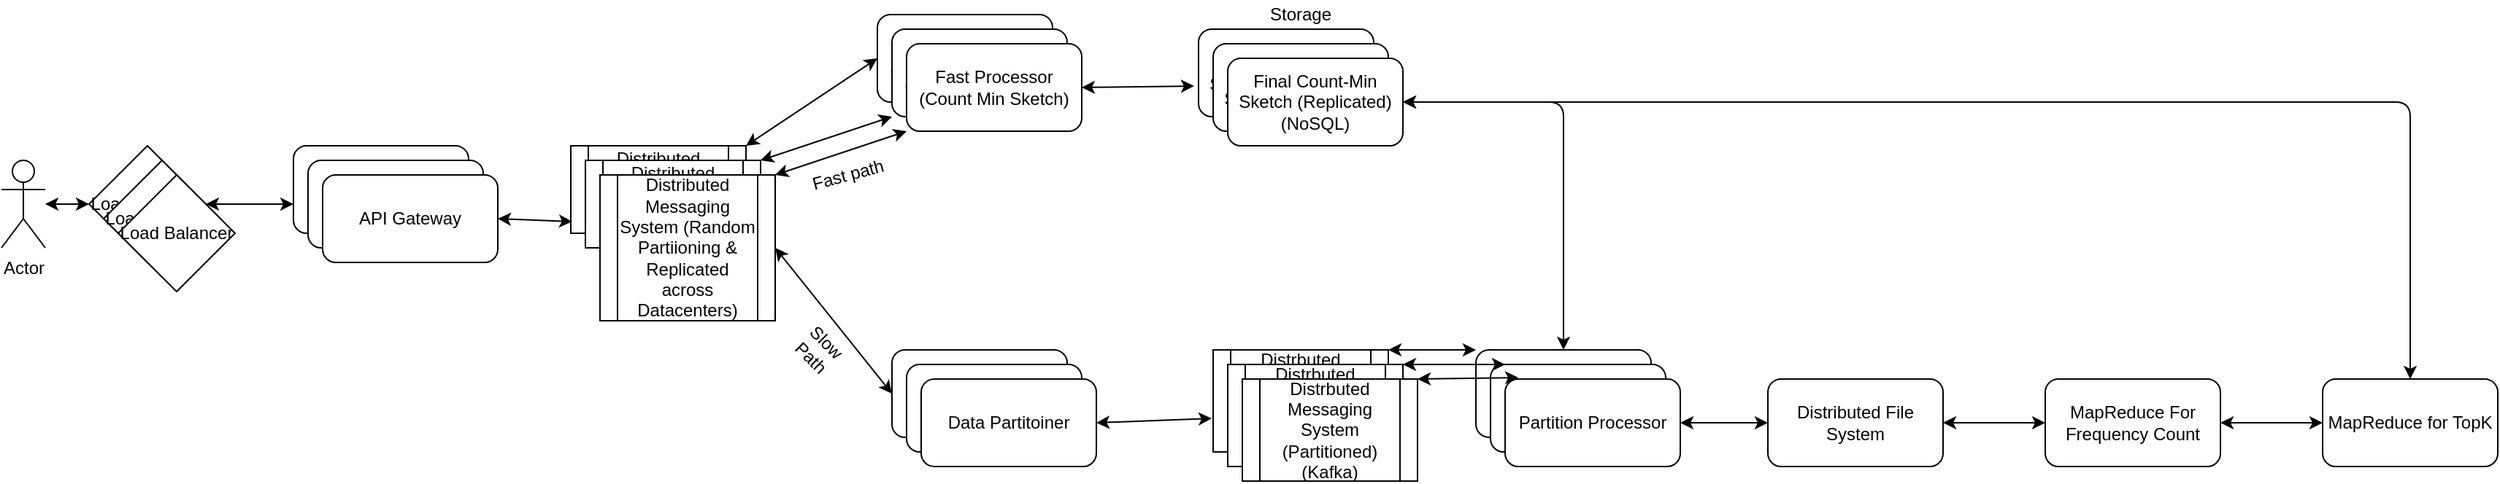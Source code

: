 <mxfile version="14.8.6" type="github">
  <diagram id="7OdNgciWFvIf8wbZHrx4" name="Page-1">
    <mxGraphModel dx="868" dy="582" grid="1" gridSize="10" guides="1" tooltips="1" connect="1" arrows="1" fold="1" page="1" pageScale="1" pageWidth="100" pageHeight="100" math="0" shadow="0">
      <root>
        <mxCell id="0" />
        <mxCell id="1" parent="0" />
        <mxCell id="KaiG4uYOiYHfvJmb1827-1" value="Actor" style="shape=umlActor;verticalLabelPosition=bottom;verticalAlign=top;html=1;outlineConnect=0;" vertex="1" parent="1">
          <mxGeometry y="60" width="30" height="60" as="geometry" />
        </mxCell>
        <mxCell id="KaiG4uYOiYHfvJmb1827-2" value="Load Balancer" style="rhombus;whiteSpace=wrap;html=1;" vertex="1" parent="1">
          <mxGeometry x="60" y="50" width="80" height="80" as="geometry" />
        </mxCell>
        <mxCell id="KaiG4uYOiYHfvJmb1827-3" value="Load Balancer" style="rhombus;whiteSpace=wrap;html=1;" vertex="1" parent="1">
          <mxGeometry x="70" y="60" width="80" height="80" as="geometry" />
        </mxCell>
        <mxCell id="KaiG4uYOiYHfvJmb1827-4" value="Load Balancer" style="rhombus;whiteSpace=wrap;html=1;" vertex="1" parent="1">
          <mxGeometry x="80" y="70" width="80" height="80" as="geometry" />
        </mxCell>
        <mxCell id="KaiG4uYOiYHfvJmb1827-5" value="API Gateway" style="rounded=1;whiteSpace=wrap;html=1;" vertex="1" parent="1">
          <mxGeometry x="200" y="50" width="120" height="60" as="geometry" />
        </mxCell>
        <mxCell id="KaiG4uYOiYHfvJmb1827-6" value="Distributed Messaging System (Random Partiioning)" style="shape=process;whiteSpace=wrap;html=1;backgroundOutline=1;" vertex="1" parent="1">
          <mxGeometry x="390" y="50" width="120" height="60" as="geometry" />
        </mxCell>
        <mxCell id="KaiG4uYOiYHfvJmb1827-7" value="Distributed Messaging System (Random Partiioning)" style="shape=process;whiteSpace=wrap;html=1;backgroundOutline=1;" vertex="1" parent="1">
          <mxGeometry x="400" y="60" width="120" height="60" as="geometry" />
        </mxCell>
        <mxCell id="KaiG4uYOiYHfvJmb1827-8" value="Distributed Messaging System (Random Partiioning &amp;amp; Replicated across Datacenters)" style="shape=process;whiteSpace=wrap;html=1;backgroundOutline=1;" vertex="1" parent="1">
          <mxGeometry x="410" y="70" width="120" height="100" as="geometry" />
        </mxCell>
        <mxCell id="KaiG4uYOiYHfvJmb1827-9" value="API Gateway" style="rounded=1;whiteSpace=wrap;html=1;" vertex="1" parent="1">
          <mxGeometry x="210" y="60" width="120" height="60" as="geometry" />
        </mxCell>
        <mxCell id="KaiG4uYOiYHfvJmb1827-10" value="API Gateway" style="rounded=1;whiteSpace=wrap;html=1;" vertex="1" parent="1">
          <mxGeometry x="220" y="70" width="120" height="60" as="geometry" />
        </mxCell>
        <mxCell id="KaiG4uYOiYHfvJmb1827-11" value="Fast Processor (Count Min Sketch)" style="rounded=1;whiteSpace=wrap;html=1;" vertex="1" parent="1">
          <mxGeometry x="600" y="-40" width="120" height="60" as="geometry" />
        </mxCell>
        <mxCell id="KaiG4uYOiYHfvJmb1827-12" value="Fast Processor (Count Min Sketch)" style="rounded=1;whiteSpace=wrap;html=1;" vertex="1" parent="1">
          <mxGeometry x="610" y="-30" width="120" height="60" as="geometry" />
        </mxCell>
        <mxCell id="KaiG4uYOiYHfvJmb1827-13" value="Fast Processor (Count Min Sketch)" style="rounded=1;whiteSpace=wrap;html=1;" vertex="1" parent="1">
          <mxGeometry x="620" y="-20" width="120" height="60" as="geometry" />
        </mxCell>
        <mxCell id="KaiG4uYOiYHfvJmb1827-14" value="Final Count-Min Sketch (Replicated)" style="rounded=1;whiteSpace=wrap;html=1;" vertex="1" parent="1">
          <mxGeometry x="820" y="-30" width="120" height="60" as="geometry" />
        </mxCell>
        <mxCell id="KaiG4uYOiYHfvJmb1827-15" value="Data Partitoiner" style="rounded=1;whiteSpace=wrap;html=1;" vertex="1" parent="1">
          <mxGeometry x="610" y="190" width="120" height="60" as="geometry" />
        </mxCell>
        <mxCell id="KaiG4uYOiYHfvJmb1827-16" value="Data Partitoiner" style="rounded=1;whiteSpace=wrap;html=1;" vertex="1" parent="1">
          <mxGeometry x="620" y="200" width="120" height="60" as="geometry" />
        </mxCell>
        <mxCell id="KaiG4uYOiYHfvJmb1827-17" value="Data Partitoiner" style="rounded=1;whiteSpace=wrap;html=1;" vertex="1" parent="1">
          <mxGeometry x="630" y="210" width="120" height="60" as="geometry" />
        </mxCell>
        <mxCell id="KaiG4uYOiYHfvJmb1827-18" value="Distrbuted Messaging System (Partitioned) (Kafka)" style="shape=process;whiteSpace=wrap;html=1;backgroundOutline=1;" vertex="1" parent="1">
          <mxGeometry x="830" y="190" width="120" height="70" as="geometry" />
        </mxCell>
        <mxCell id="KaiG4uYOiYHfvJmb1827-19" value="Distrbuted Messaging System (Partitioned) (Kafka)" style="shape=process;whiteSpace=wrap;html=1;backgroundOutline=1;" vertex="1" parent="1">
          <mxGeometry x="840" y="200" width="120" height="70" as="geometry" />
        </mxCell>
        <mxCell id="KaiG4uYOiYHfvJmb1827-20" value="Distrbuted Messaging System (Partitioned) (Kafka)" style="shape=process;whiteSpace=wrap;html=1;backgroundOutline=1;" vertex="1" parent="1">
          <mxGeometry x="850" y="210" width="120" height="70" as="geometry" />
        </mxCell>
        <mxCell id="KaiG4uYOiYHfvJmb1827-21" value="Partition Processor" style="rounded=1;whiteSpace=wrap;html=1;" vertex="1" parent="1">
          <mxGeometry x="1010" y="190" width="120" height="60" as="geometry" />
        </mxCell>
        <mxCell id="KaiG4uYOiYHfvJmb1827-22" value="Partition Processor" style="rounded=1;whiteSpace=wrap;html=1;" vertex="1" parent="1">
          <mxGeometry x="1020" y="200" width="120" height="60" as="geometry" />
        </mxCell>
        <mxCell id="KaiG4uYOiYHfvJmb1827-23" value="Partition Processor" style="rounded=1;whiteSpace=wrap;html=1;" vertex="1" parent="1">
          <mxGeometry x="1030" y="210" width="120" height="60" as="geometry" />
        </mxCell>
        <mxCell id="KaiG4uYOiYHfvJmb1827-24" value="Distributed File System" style="rounded=1;whiteSpace=wrap;html=1;" vertex="1" parent="1">
          <mxGeometry x="1210" y="210" width="120" height="60" as="geometry" />
        </mxCell>
        <mxCell id="KaiG4uYOiYHfvJmb1827-25" value="MapReduce For Frequency Count" style="rounded=1;whiteSpace=wrap;html=1;" vertex="1" parent="1">
          <mxGeometry x="1400" y="210" width="120" height="60" as="geometry" />
        </mxCell>
        <mxCell id="KaiG4uYOiYHfvJmb1827-26" value="MapReduce for TopK" style="rounded=1;whiteSpace=wrap;html=1;" vertex="1" parent="1">
          <mxGeometry x="1590" y="210" width="120" height="60" as="geometry" />
        </mxCell>
        <mxCell id="KaiG4uYOiYHfvJmb1827-27" value="" style="endArrow=classic;startArrow=classic;html=1;" edge="1" parent="1" source="KaiG4uYOiYHfvJmb1827-1">
          <mxGeometry width="50" height="50" relative="1" as="geometry">
            <mxPoint x="180" y="140" as="sourcePoint" />
            <mxPoint x="60" y="90" as="targetPoint" />
          </mxGeometry>
        </mxCell>
        <mxCell id="KaiG4uYOiYHfvJmb1827-28" value="" style="endArrow=classic;startArrow=classic;html=1;exitX=1;exitY=0;exitDx=0;exitDy=0;" edge="1" parent="1" source="KaiG4uYOiYHfvJmb1827-4">
          <mxGeometry width="50" height="50" relative="1" as="geometry">
            <mxPoint x="180" y="140" as="sourcePoint" />
            <mxPoint x="200" y="90" as="targetPoint" />
          </mxGeometry>
        </mxCell>
        <mxCell id="KaiG4uYOiYHfvJmb1827-29" value="" style="endArrow=classic;startArrow=classic;html=1;exitX=1;exitY=0.5;exitDx=0;exitDy=0;entryX=0.008;entryY=0.867;entryDx=0;entryDy=0;entryPerimeter=0;" edge="1" parent="1" source="KaiG4uYOiYHfvJmb1827-10" target="KaiG4uYOiYHfvJmb1827-6">
          <mxGeometry width="50" height="50" relative="1" as="geometry">
            <mxPoint x="410" y="120" as="sourcePoint" />
            <mxPoint x="460" y="70" as="targetPoint" />
          </mxGeometry>
        </mxCell>
        <mxCell id="KaiG4uYOiYHfvJmb1827-30" value="" style="endArrow=classic;startArrow=classic;html=1;exitX=1;exitY=0;exitDx=0;exitDy=0;entryX=0;entryY=0.5;entryDx=0;entryDy=0;" edge="1" parent="1" source="KaiG4uYOiYHfvJmb1827-6" target="KaiG4uYOiYHfvJmb1827-11">
          <mxGeometry width="50" height="50" relative="1" as="geometry">
            <mxPoint x="630" y="110" as="sourcePoint" />
            <mxPoint x="680" y="60" as="targetPoint" />
          </mxGeometry>
        </mxCell>
        <mxCell id="KaiG4uYOiYHfvJmb1827-31" value="" style="endArrow=classic;startArrow=classic;html=1;exitX=1;exitY=0;exitDx=0;exitDy=0;entryX=0;entryY=1;entryDx=0;entryDy=0;" edge="1" parent="1" source="KaiG4uYOiYHfvJmb1827-7" target="KaiG4uYOiYHfvJmb1827-12">
          <mxGeometry width="50" height="50" relative="1" as="geometry">
            <mxPoint x="630" y="110" as="sourcePoint" />
            <mxPoint x="680" y="60" as="targetPoint" />
          </mxGeometry>
        </mxCell>
        <mxCell id="KaiG4uYOiYHfvJmb1827-32" value="" style="endArrow=classic;startArrow=classic;html=1;exitX=1;exitY=0;exitDx=0;exitDy=0;entryX=0;entryY=1;entryDx=0;entryDy=0;" edge="1" parent="1" source="KaiG4uYOiYHfvJmb1827-8" target="KaiG4uYOiYHfvJmb1827-13">
          <mxGeometry width="50" height="50" relative="1" as="geometry">
            <mxPoint x="630" y="110" as="sourcePoint" />
            <mxPoint x="680" y="60" as="targetPoint" />
          </mxGeometry>
        </mxCell>
        <mxCell id="KaiG4uYOiYHfvJmb1827-33" value="" style="endArrow=classic;startArrow=classic;html=1;exitX=1;exitY=0.5;exitDx=0;exitDy=0;entryX=0;entryY=0.5;entryDx=0;entryDy=0;" edge="1" parent="1" source="KaiG4uYOiYHfvJmb1827-8" target="KaiG4uYOiYHfvJmb1827-15">
          <mxGeometry width="50" height="50" relative="1" as="geometry">
            <mxPoint x="630" y="90" as="sourcePoint" />
            <mxPoint x="680" y="40" as="targetPoint" />
          </mxGeometry>
        </mxCell>
        <mxCell id="KaiG4uYOiYHfvJmb1827-34" value="" style="endArrow=classic;startArrow=classic;html=1;exitX=1;exitY=0.5;exitDx=0;exitDy=0;entryX=-0.025;entryY=0.65;entryDx=0;entryDy=0;entryPerimeter=0;" edge="1" parent="1" source="KaiG4uYOiYHfvJmb1827-13" target="KaiG4uYOiYHfvJmb1827-14">
          <mxGeometry width="50" height="50" relative="1" as="geometry">
            <mxPoint x="830" y="100" as="sourcePoint" />
            <mxPoint x="880" y="50" as="targetPoint" />
          </mxGeometry>
        </mxCell>
        <mxCell id="KaiG4uYOiYHfvJmb1827-35" value="" style="endArrow=classic;startArrow=classic;html=1;exitX=1;exitY=0.5;exitDx=0;exitDy=0;" edge="1" parent="1" source="KaiG4uYOiYHfvJmb1827-17">
          <mxGeometry width="50" height="50" relative="1" as="geometry">
            <mxPoint x="930" y="140" as="sourcePoint" />
            <mxPoint x="829" y="237" as="targetPoint" />
          </mxGeometry>
        </mxCell>
        <mxCell id="KaiG4uYOiYHfvJmb1827-36" value="" style="endArrow=classic;startArrow=classic;html=1;exitX=1;exitY=0;exitDx=0;exitDy=0;entryX=0;entryY=0;entryDx=0;entryDy=0;" edge="1" parent="1" source="KaiG4uYOiYHfvJmb1827-18" target="KaiG4uYOiYHfvJmb1827-21">
          <mxGeometry width="50" height="50" relative="1" as="geometry">
            <mxPoint x="930" y="140" as="sourcePoint" />
            <mxPoint x="980" y="90" as="targetPoint" />
          </mxGeometry>
        </mxCell>
        <mxCell id="KaiG4uYOiYHfvJmb1827-37" value="" style="endArrow=classic;startArrow=classic;html=1;exitX=1;exitY=0;exitDx=0;exitDy=0;" edge="1" parent="1" source="KaiG4uYOiYHfvJmb1827-19">
          <mxGeometry width="50" height="50" relative="1" as="geometry">
            <mxPoint x="930" y="140" as="sourcePoint" />
            <mxPoint x="1030" y="200" as="targetPoint" />
          </mxGeometry>
        </mxCell>
        <mxCell id="KaiG4uYOiYHfvJmb1827-38" value="" style="endArrow=classic;startArrow=classic;html=1;exitX=1;exitY=0;exitDx=0;exitDy=0;entryX=0.075;entryY=-0.017;entryDx=0;entryDy=0;entryPerimeter=0;" edge="1" parent="1" source="KaiG4uYOiYHfvJmb1827-20" target="KaiG4uYOiYHfvJmb1827-23">
          <mxGeometry width="50" height="50" relative="1" as="geometry">
            <mxPoint x="930" y="140" as="sourcePoint" />
            <mxPoint x="980" y="90" as="targetPoint" />
          </mxGeometry>
        </mxCell>
        <mxCell id="KaiG4uYOiYHfvJmb1827-39" value="" style="endArrow=classic;startArrow=classic;html=1;exitX=1;exitY=0.5;exitDx=0;exitDy=0;entryX=0;entryY=0.5;entryDx=0;entryDy=0;" edge="1" parent="1" source="KaiG4uYOiYHfvJmb1827-23" target="KaiG4uYOiYHfvJmb1827-24">
          <mxGeometry width="50" height="50" relative="1" as="geometry">
            <mxPoint x="930" y="140" as="sourcePoint" />
            <mxPoint x="980" y="90" as="targetPoint" />
          </mxGeometry>
        </mxCell>
        <mxCell id="KaiG4uYOiYHfvJmb1827-40" value="" style="endArrow=classic;startArrow=classic;html=1;exitX=1;exitY=0.5;exitDx=0;exitDy=0;entryX=0;entryY=0.5;entryDx=0;entryDy=0;" edge="1" parent="1" source="KaiG4uYOiYHfvJmb1827-24" target="KaiG4uYOiYHfvJmb1827-25">
          <mxGeometry width="50" height="50" relative="1" as="geometry">
            <mxPoint x="1380" y="160" as="sourcePoint" />
            <mxPoint x="1430" y="110" as="targetPoint" />
          </mxGeometry>
        </mxCell>
        <mxCell id="KaiG4uYOiYHfvJmb1827-41" value="" style="endArrow=classic;startArrow=classic;html=1;exitX=1;exitY=0.5;exitDx=0;exitDy=0;entryX=0;entryY=0.5;entryDx=0;entryDy=0;" edge="1" parent="1" source="KaiG4uYOiYHfvJmb1827-25" target="KaiG4uYOiYHfvJmb1827-26">
          <mxGeometry width="50" height="50" relative="1" as="geometry">
            <mxPoint x="1380" y="160" as="sourcePoint" />
            <mxPoint x="1430" y="110" as="targetPoint" />
          </mxGeometry>
        </mxCell>
        <mxCell id="KaiG4uYOiYHfvJmb1827-42" value="Fast path" style="text;html=1;strokeColor=none;fillColor=none;align=center;verticalAlign=middle;whiteSpace=wrap;rounded=0;rotation=-15;" vertex="1" parent="1">
          <mxGeometry x="550" y="60" width="60" height="20" as="geometry" />
        </mxCell>
        <mxCell id="KaiG4uYOiYHfvJmb1827-44" value="Slow Path" style="text;html=1;strokeColor=none;fillColor=none;align=center;verticalAlign=middle;whiteSpace=wrap;rounded=0;rotation=45;" vertex="1" parent="1">
          <mxGeometry x="540" y="180" width="40" height="20" as="geometry" />
        </mxCell>
        <mxCell id="KaiG4uYOiYHfvJmb1827-45" value="Final Count-Min Sketch (Replicated)" style="rounded=1;whiteSpace=wrap;html=1;" vertex="1" parent="1">
          <mxGeometry x="830" y="-20" width="120" height="60" as="geometry" />
        </mxCell>
        <mxCell id="KaiG4uYOiYHfvJmb1827-46" value="Final Count-Min Sketch (Replicated) (NoSQL)" style="rounded=1;whiteSpace=wrap;html=1;" vertex="1" parent="1">
          <mxGeometry x="840" y="-10" width="120" height="60" as="geometry" />
        </mxCell>
        <mxCell id="KaiG4uYOiYHfvJmb1827-47" value="Storage" style="text;html=1;strokeColor=none;fillColor=none;align=center;verticalAlign=middle;whiteSpace=wrap;rounded=0;" vertex="1" parent="1">
          <mxGeometry x="870" y="-50" width="40" height="20" as="geometry" />
        </mxCell>
        <mxCell id="KaiG4uYOiYHfvJmb1827-48" value="" style="endArrow=classic;startArrow=classic;html=1;exitX=0.5;exitY=0;exitDx=0;exitDy=0;entryX=1;entryY=0.5;entryDx=0;entryDy=0;" edge="1" parent="1" source="KaiG4uYOiYHfvJmb1827-26" target="KaiG4uYOiYHfvJmb1827-46">
          <mxGeometry width="50" height="50" relative="1" as="geometry">
            <mxPoint x="1430" y="160" as="sourcePoint" />
            <mxPoint x="1480" y="110" as="targetPoint" />
            <Array as="points">
              <mxPoint x="1650" y="20" />
            </Array>
          </mxGeometry>
        </mxCell>
        <mxCell id="KaiG4uYOiYHfvJmb1827-49" value="" style="endArrow=classic;startArrow=classic;html=1;exitX=0.5;exitY=0;exitDx=0;exitDy=0;entryX=1;entryY=0.5;entryDx=0;entryDy=0;" edge="1" parent="1" source="KaiG4uYOiYHfvJmb1827-21" target="KaiG4uYOiYHfvJmb1827-46">
          <mxGeometry width="50" height="50" relative="1" as="geometry">
            <mxPoint x="1150" y="110" as="sourcePoint" />
            <mxPoint x="1200" y="60" as="targetPoint" />
            <Array as="points">
              <mxPoint x="1070" y="20" />
            </Array>
          </mxGeometry>
        </mxCell>
      </root>
    </mxGraphModel>
  </diagram>
</mxfile>
